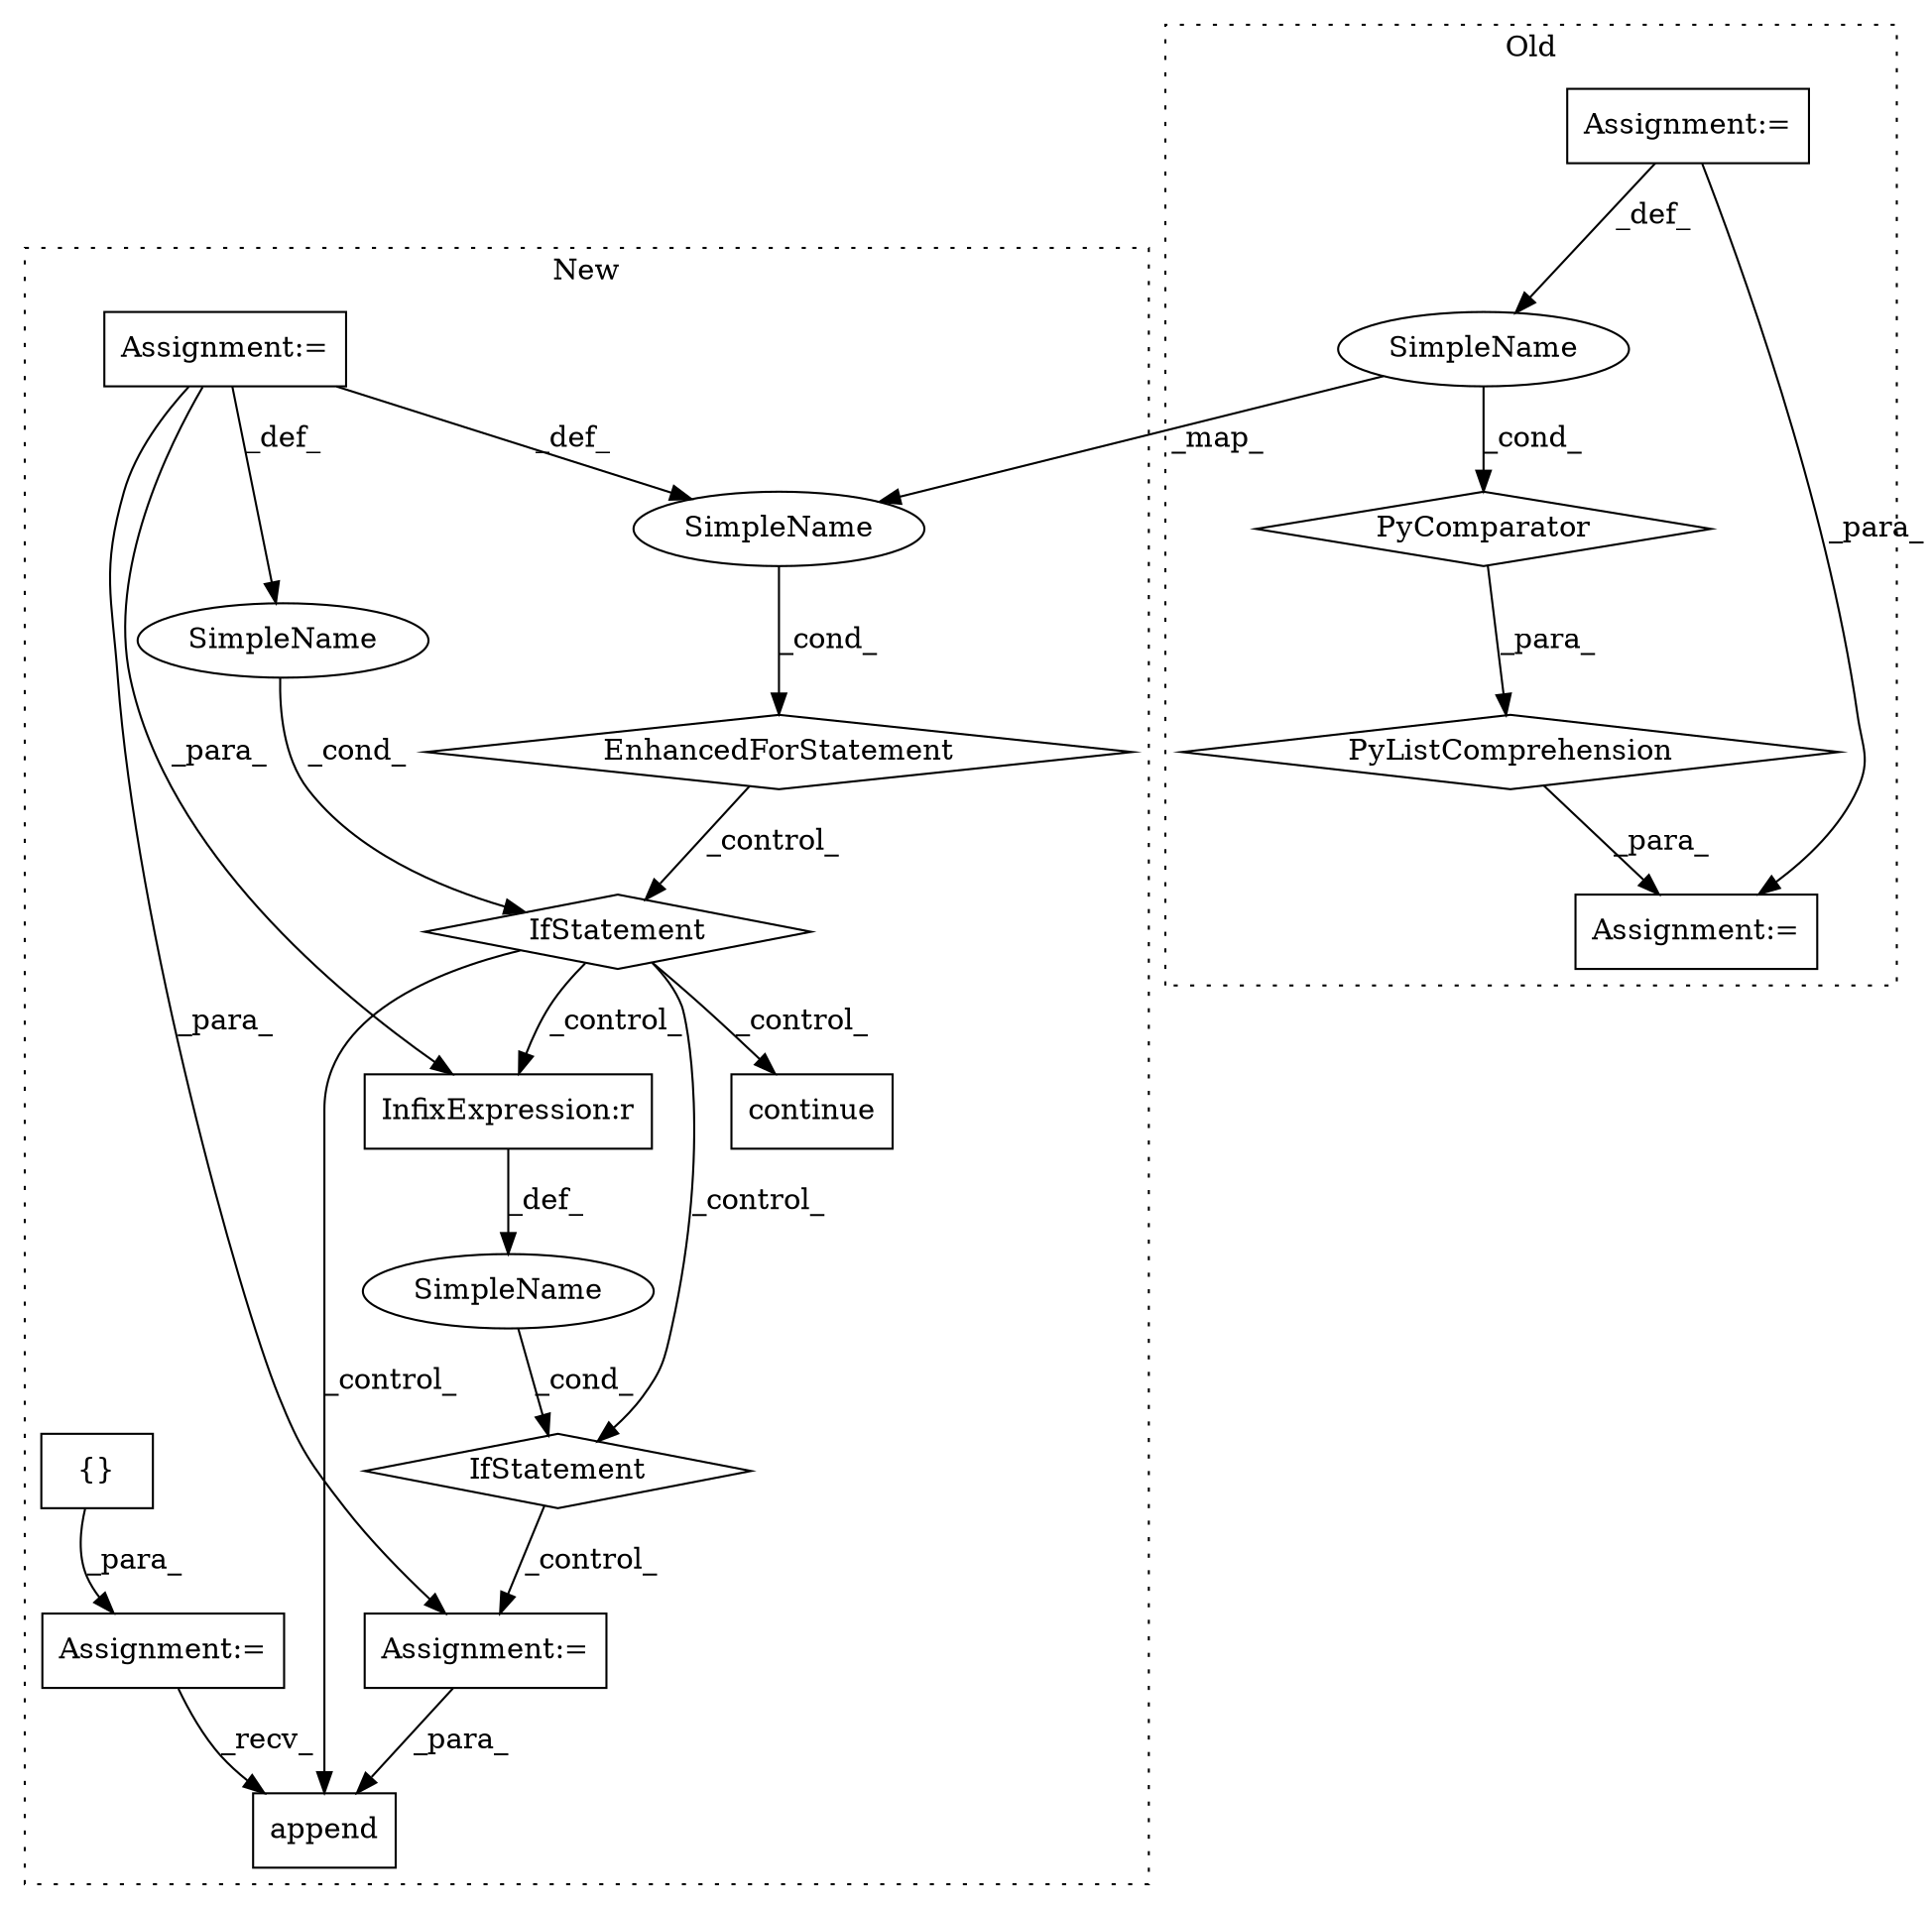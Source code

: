 digraph G {
subgraph cluster0 {
1 [label="PyListComprehension" a="109" s="5590" l="246" shape="diamond"];
3 [label="PyComparator" a="113" s="5781" l="47" shape="diamond"];
4 [label="Assignment:=" a="7" s="5781" l="47" shape="box"];
8 [label="Assignment:=" a="7" s="5578" l="12" shape="box"];
15 [label="SimpleName" a="42" s="5784" l="3" shape="ellipse"];
label = "Old";
style="dotted";
}
subgraph cluster1 {
2 [label="continue" a="18" s="6009" l="9" shape="box"];
5 [label="IfStatement" a="25" s="5967,5997" l="4,2" shape="diamond"];
6 [label="SimpleName" a="42" s="" l="" shape="ellipse"];
7 [label="Assignment:=" a="7" s="5887,5957" l="53,2" shape="box"];
9 [label="EnhancedForStatement" a="70" s="5887,5957" l="53,2" shape="diamond"];
10 [label="Assignment:=" a="7" s="6212" l="1" shape="box"];
11 [label="append" a="32" s="6292,6410" l="7,1" shape="box"];
12 [label="Assignment:=" a="7" s="5795" l="1" shape="box"];
13 [label="{}" a="4" s="5879" l="2" shape="box"];
14 [label="SimpleName" a="42" s="5944" l="3" shape="ellipse"];
16 [label="InfixExpression:r" a="27" s="6081" l="4" shape="box"];
17 [label="IfStatement" a="25" s="6072,6089" l="4,2" shape="diamond"];
18 [label="SimpleName" a="42" s="" l="" shape="ellipse"];
label = "New";
style="dotted";
}
1 -> 8 [label="_para_"];
3 -> 1 [label="_para_"];
4 -> 8 [label="_para_"];
4 -> 15 [label="_def_"];
5 -> 16 [label="_control_"];
5 -> 2 [label="_control_"];
5 -> 11 [label="_control_"];
5 -> 17 [label="_control_"];
6 -> 5 [label="_cond_"];
7 -> 16 [label="_para_"];
7 -> 6 [label="_def_"];
7 -> 14 [label="_def_"];
7 -> 10 [label="_para_"];
9 -> 5 [label="_control_"];
10 -> 11 [label="_para_"];
12 -> 11 [label="_recv_"];
13 -> 12 [label="_para_"];
14 -> 9 [label="_cond_"];
15 -> 14 [label="_map_"];
15 -> 3 [label="_cond_"];
16 -> 18 [label="_def_"];
17 -> 10 [label="_control_"];
18 -> 17 [label="_cond_"];
}